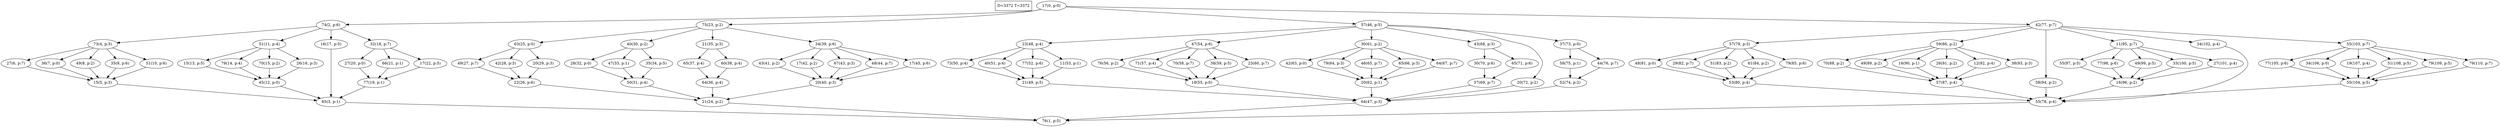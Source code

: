 digraph Task {
i [shape=box, label="D=3372 T=3372"]; 
0 [label="17(0, p:0)"];
1 [label="76(1, p:5)"];
2 [label="74(2, p:6)"];
3 [label="65(3, p:1)"];
4 [label="73(4, p:3)"];
5 [label="15(5, p:3)"];
6 [label="27(6, p:7)"];
7 [label="36(7, p:0)"];
8 [label="49(8, p:2)"];
9 [label="35(9, p:6)"];
10 [label="51(10, p:6)"];
11 [label="51(11, p:4)"];
12 [label="45(12, p:0)"];
13 [label="15(13, p:5)"];
14 [label="79(14, p:4)"];
15 [label="70(15, p:2)"];
16 [label="26(16, p:3)"];
17 [label="16(17, p:5)"];
18 [label="32(18, p:7)"];
19 [label="77(19, p:1)"];
20 [label="27(20, p:0)"];
21 [label="66(21, p:1)"];
22 [label="17(22, p:5)"];
23 [label="75(23, p:2)"];
24 [label="21(24, p:2)"];
25 [label="63(25, p:0)"];
26 [label="22(26, p:6)"];
27 [label="49(27, p:7)"];
28 [label="42(28, p:3)"];
29 [label="20(29, p:3)"];
30 [label="40(30, p:2)"];
31 [label="50(31, p:4)"];
32 [label="28(32, p:0)"];
33 [label="47(33, p:1)"];
34 [label="35(34, p:5)"];
35 [label="21(35, p:3)"];
36 [label="64(36, p:4)"];
37 [label="65(37, p:4)"];
38 [label="60(38, p:4)"];
39 [label="34(39, p:6)"];
40 [label="20(40, p:3)"];
41 [label="43(41, p:2)"];
42 [label="17(42, p:2)"];
43 [label="67(43, p:3)"];
44 [label="48(44, p:7)"];
45 [label="17(45, p:6)"];
46 [label="57(46, p:5)"];
47 [label="64(47, p:3)"];
48 [label="23(48, p:4)"];
49 [label="21(49, p:5)"];
50 [label="73(50, p:4)"];
51 [label="40(51, p:4)"];
52 [label="77(52, p:6)"];
53 [label="11(53, p:1)"];
54 [label="47(54, p:6)"];
55 [label="18(55, p:0)"];
56 [label="76(56, p:2)"];
57 [label="71(57, p:4)"];
58 [label="70(58, p:7)"];
59 [label="38(59, p:5)"];
60 [label="23(60, p:7)"];
61 [label="30(61, p:2)"];
62 [label="20(62, p:1)"];
63 [label="42(63, p:0)"];
64 [label="79(64, p:3)"];
65 [label="46(65, p:7)"];
66 [label="65(66, p:3)"];
67 [label="64(67, p:7)"];
68 [label="43(68, p:3)"];
69 [label="57(69, p:7)"];
70 [label="30(70, p:6)"];
71 [label="65(71, p:6)"];
72 [label="20(72, p:2)"];
73 [label="37(73, p:0)"];
74 [label="52(74, p:2)"];
75 [label="58(75, p:1)"];
76 [label="44(76, p:7)"];
77 [label="42(77, p:7)"];
78 [label="55(78, p:4)"];
79 [label="57(79, p:3)"];
80 [label="53(80, p:4)"];
81 [label="48(81, p:0)"];
82 [label="29(82, p:7)"];
83 [label="51(83, p:2)"];
84 [label="61(84, p:2)"];
85 [label="79(85, p:6)"];
86 [label="59(86, p:2)"];
87 [label="57(87, p:4)"];
88 [label="70(88, p:2)"];
89 [label="49(89, p:2)"];
90 [label="16(90, p:1)"];
91 [label="26(91, p:2)"];
92 [label="12(92, p:4)"];
93 [label="38(93, p:3)"];
94 [label="58(94, p:2)"];
95 [label="11(95, p:7)"];
96 [label="16(96, p:2)"];
97 [label="55(97, p:5)"];
98 [label="77(98, p:6)"];
99 [label="49(99, p:5)"];
100 [label="33(100, p:5)"];
101 [label="27(101, p:4)"];
102 [label="34(102, p:4)"];
103 [label="55(103, p:7)"];
104 [label="55(104, p:5)"];
105 [label="77(105, p:6)"];
106 [label="34(106, p:0)"];
107 [label="19(107, p:4)"];
108 [label="51(108, p:5)"];
109 [label="79(109, p:5)"];
110 [label="79(110, p:7)"];
0 -> 2;
0 -> 23;
0 -> 46;
0 -> 77;
2 -> 4;
2 -> 11;
2 -> 17;
2 -> 18;
3 -> 1;
4 -> 6;
4 -> 7;
4 -> 8;
4 -> 9;
4 -> 10;
5 -> 3;
6 -> 5;
7 -> 5;
8 -> 5;
9 -> 5;
10 -> 5;
11 -> 13;
11 -> 14;
11 -> 15;
11 -> 16;
12 -> 3;
13 -> 12;
14 -> 12;
15 -> 12;
16 -> 12;
17 -> 3;
18 -> 20;
18 -> 21;
18 -> 22;
19 -> 3;
20 -> 19;
21 -> 19;
22 -> 19;
23 -> 25;
23 -> 30;
23 -> 35;
23 -> 39;
24 -> 1;
25 -> 27;
25 -> 28;
25 -> 29;
26 -> 24;
27 -> 26;
28 -> 26;
29 -> 26;
30 -> 32;
30 -> 33;
30 -> 34;
31 -> 24;
32 -> 31;
33 -> 31;
34 -> 31;
35 -> 37;
35 -> 38;
36 -> 24;
37 -> 36;
38 -> 36;
39 -> 41;
39 -> 42;
39 -> 43;
39 -> 44;
39 -> 45;
40 -> 24;
41 -> 40;
42 -> 40;
43 -> 40;
44 -> 40;
45 -> 40;
46 -> 48;
46 -> 54;
46 -> 61;
46 -> 68;
46 -> 72;
46 -> 73;
47 -> 1;
48 -> 50;
48 -> 51;
48 -> 52;
48 -> 53;
49 -> 47;
50 -> 49;
51 -> 49;
52 -> 49;
53 -> 49;
54 -> 56;
54 -> 57;
54 -> 58;
54 -> 59;
54 -> 60;
55 -> 47;
56 -> 55;
57 -> 55;
58 -> 55;
59 -> 55;
60 -> 55;
61 -> 63;
61 -> 64;
61 -> 65;
61 -> 66;
61 -> 67;
62 -> 47;
63 -> 62;
64 -> 62;
65 -> 62;
66 -> 62;
67 -> 62;
68 -> 70;
68 -> 71;
69 -> 47;
70 -> 69;
71 -> 69;
72 -> 47;
73 -> 75;
73 -> 76;
74 -> 47;
75 -> 74;
76 -> 74;
77 -> 79;
77 -> 86;
77 -> 94;
77 -> 95;
77 -> 102;
77 -> 103;
78 -> 1;
79 -> 81;
79 -> 82;
79 -> 83;
79 -> 84;
79 -> 85;
80 -> 78;
81 -> 80;
82 -> 80;
83 -> 80;
84 -> 80;
85 -> 80;
86 -> 88;
86 -> 89;
86 -> 90;
86 -> 91;
86 -> 92;
86 -> 93;
87 -> 78;
88 -> 87;
89 -> 87;
90 -> 87;
91 -> 87;
92 -> 87;
93 -> 87;
94 -> 78;
95 -> 97;
95 -> 98;
95 -> 99;
95 -> 100;
95 -> 101;
96 -> 78;
97 -> 96;
98 -> 96;
99 -> 96;
100 -> 96;
101 -> 96;
102 -> 78;
103 -> 105;
103 -> 106;
103 -> 107;
103 -> 108;
103 -> 109;
103 -> 110;
104 -> 78;
105 -> 104;
106 -> 104;
107 -> 104;
108 -> 104;
109 -> 104;
110 -> 104;
}